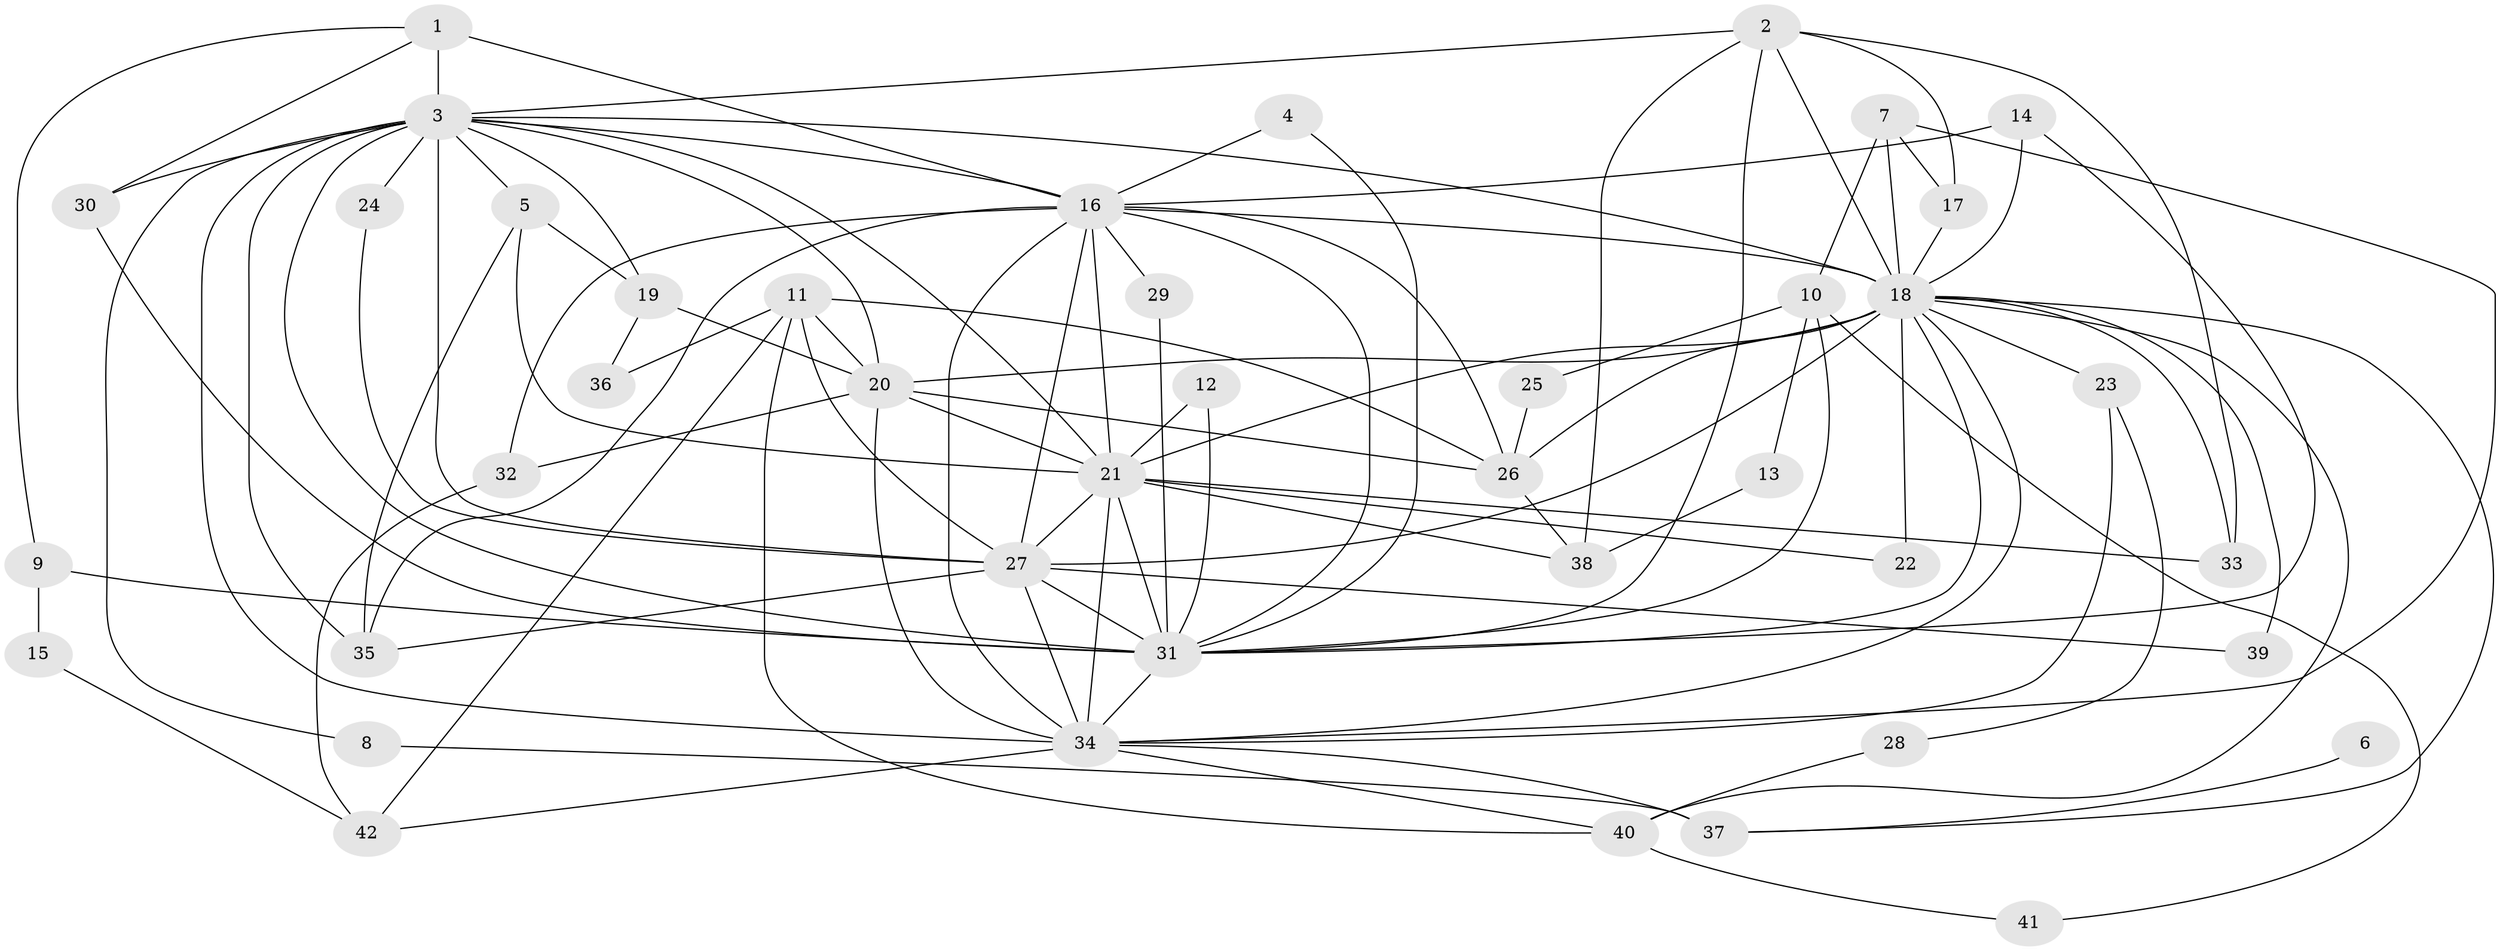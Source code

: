 // original degree distribution, {19: 0.023809523809523808, 15: 0.023809523809523808, 18: 0.011904761904761904, 21: 0.011904761904761904, 22: 0.011904761904761904, 13: 0.011904761904761904, 12: 0.011904761904761904, 24: 0.011904761904761904, 4: 0.10714285714285714, 8: 0.011904761904761904, 3: 0.14285714285714285, 5: 0.047619047619047616, 2: 0.5357142857142857, 6: 0.03571428571428571}
// Generated by graph-tools (version 1.1) at 2025/01/03/09/25 03:01:21]
// undirected, 42 vertices, 105 edges
graph export_dot {
graph [start="1"]
  node [color=gray90,style=filled];
  1;
  2;
  3;
  4;
  5;
  6;
  7;
  8;
  9;
  10;
  11;
  12;
  13;
  14;
  15;
  16;
  17;
  18;
  19;
  20;
  21;
  22;
  23;
  24;
  25;
  26;
  27;
  28;
  29;
  30;
  31;
  32;
  33;
  34;
  35;
  36;
  37;
  38;
  39;
  40;
  41;
  42;
  1 -- 3 [weight=2.0];
  1 -- 9 [weight=1.0];
  1 -- 16 [weight=1.0];
  1 -- 30 [weight=1.0];
  2 -- 3 [weight=1.0];
  2 -- 17 [weight=1.0];
  2 -- 18 [weight=1.0];
  2 -- 31 [weight=1.0];
  2 -- 33 [weight=1.0];
  2 -- 38 [weight=1.0];
  3 -- 5 [weight=1.0];
  3 -- 8 [weight=1.0];
  3 -- 16 [weight=4.0];
  3 -- 18 [weight=6.0];
  3 -- 19 [weight=1.0];
  3 -- 20 [weight=1.0];
  3 -- 21 [weight=3.0];
  3 -- 24 [weight=2.0];
  3 -- 27 [weight=4.0];
  3 -- 30 [weight=2.0];
  3 -- 31 [weight=4.0];
  3 -- 34 [weight=4.0];
  3 -- 35 [weight=3.0];
  4 -- 16 [weight=1.0];
  4 -- 31 [weight=1.0];
  5 -- 19 [weight=1.0];
  5 -- 21 [weight=1.0];
  5 -- 35 [weight=1.0];
  6 -- 37 [weight=1.0];
  7 -- 10 [weight=1.0];
  7 -- 17 [weight=1.0];
  7 -- 18 [weight=2.0];
  7 -- 34 [weight=1.0];
  8 -- 37 [weight=1.0];
  9 -- 15 [weight=1.0];
  9 -- 31 [weight=2.0];
  10 -- 13 [weight=1.0];
  10 -- 25 [weight=1.0];
  10 -- 31 [weight=2.0];
  10 -- 41 [weight=1.0];
  11 -- 20 [weight=1.0];
  11 -- 26 [weight=1.0];
  11 -- 27 [weight=1.0];
  11 -- 36 [weight=1.0];
  11 -- 40 [weight=1.0];
  11 -- 42 [weight=1.0];
  12 -- 21 [weight=1.0];
  12 -- 31 [weight=1.0];
  13 -- 38 [weight=1.0];
  14 -- 16 [weight=1.0];
  14 -- 18 [weight=1.0];
  14 -- 31 [weight=1.0];
  15 -- 42 [weight=1.0];
  16 -- 18 [weight=2.0];
  16 -- 21 [weight=1.0];
  16 -- 26 [weight=1.0];
  16 -- 27 [weight=1.0];
  16 -- 29 [weight=2.0];
  16 -- 31 [weight=2.0];
  16 -- 32 [weight=1.0];
  16 -- 34 [weight=1.0];
  16 -- 35 [weight=1.0];
  17 -- 18 [weight=1.0];
  18 -- 20 [weight=1.0];
  18 -- 21 [weight=4.0];
  18 -- 22 [weight=1.0];
  18 -- 23 [weight=2.0];
  18 -- 26 [weight=1.0];
  18 -- 27 [weight=2.0];
  18 -- 31 [weight=2.0];
  18 -- 33 [weight=1.0];
  18 -- 34 [weight=3.0];
  18 -- 37 [weight=1.0];
  18 -- 39 [weight=1.0];
  18 -- 40 [weight=1.0];
  19 -- 20 [weight=1.0];
  19 -- 36 [weight=1.0];
  20 -- 21 [weight=1.0];
  20 -- 26 [weight=1.0];
  20 -- 32 [weight=1.0];
  20 -- 34 [weight=2.0];
  21 -- 22 [weight=1.0];
  21 -- 27 [weight=2.0];
  21 -- 31 [weight=1.0];
  21 -- 33 [weight=1.0];
  21 -- 34 [weight=2.0];
  21 -- 38 [weight=1.0];
  23 -- 28 [weight=1.0];
  23 -- 34 [weight=1.0];
  24 -- 27 [weight=1.0];
  25 -- 26 [weight=1.0];
  26 -- 38 [weight=1.0];
  27 -- 31 [weight=1.0];
  27 -- 34 [weight=1.0];
  27 -- 35 [weight=1.0];
  27 -- 39 [weight=1.0];
  28 -- 40 [weight=1.0];
  29 -- 31 [weight=1.0];
  30 -- 31 [weight=1.0];
  31 -- 34 [weight=2.0];
  32 -- 42 [weight=1.0];
  34 -- 37 [weight=2.0];
  34 -- 40 [weight=1.0];
  34 -- 42 [weight=1.0];
  40 -- 41 [weight=1.0];
}
